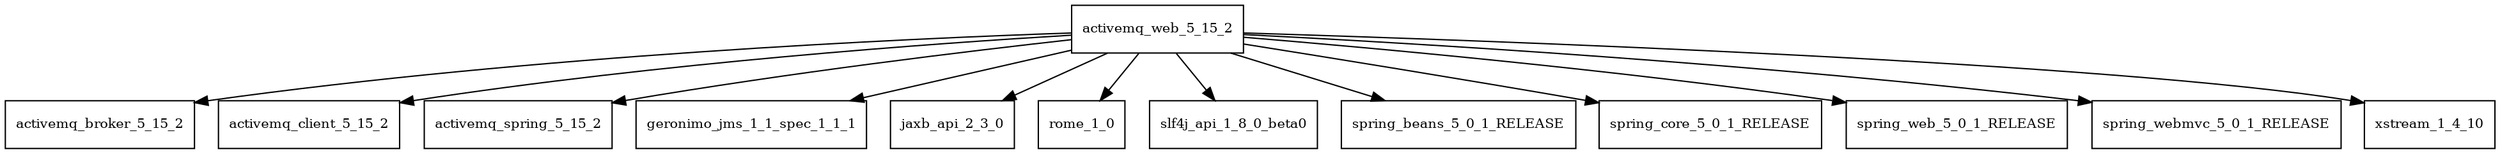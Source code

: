 digraph activemq_web_5_15_2_dependencies {
  node [shape = box, fontsize=10.0];
  activemq_web_5_15_2 -> activemq_broker_5_15_2;
  activemq_web_5_15_2 -> activemq_client_5_15_2;
  activemq_web_5_15_2 -> activemq_spring_5_15_2;
  activemq_web_5_15_2 -> geronimo_jms_1_1_spec_1_1_1;
  activemq_web_5_15_2 -> jaxb_api_2_3_0;
  activemq_web_5_15_2 -> rome_1_0;
  activemq_web_5_15_2 -> slf4j_api_1_8_0_beta0;
  activemq_web_5_15_2 -> spring_beans_5_0_1_RELEASE;
  activemq_web_5_15_2 -> spring_core_5_0_1_RELEASE;
  activemq_web_5_15_2 -> spring_web_5_0_1_RELEASE;
  activemq_web_5_15_2 -> spring_webmvc_5_0_1_RELEASE;
  activemq_web_5_15_2 -> xstream_1_4_10;
}
